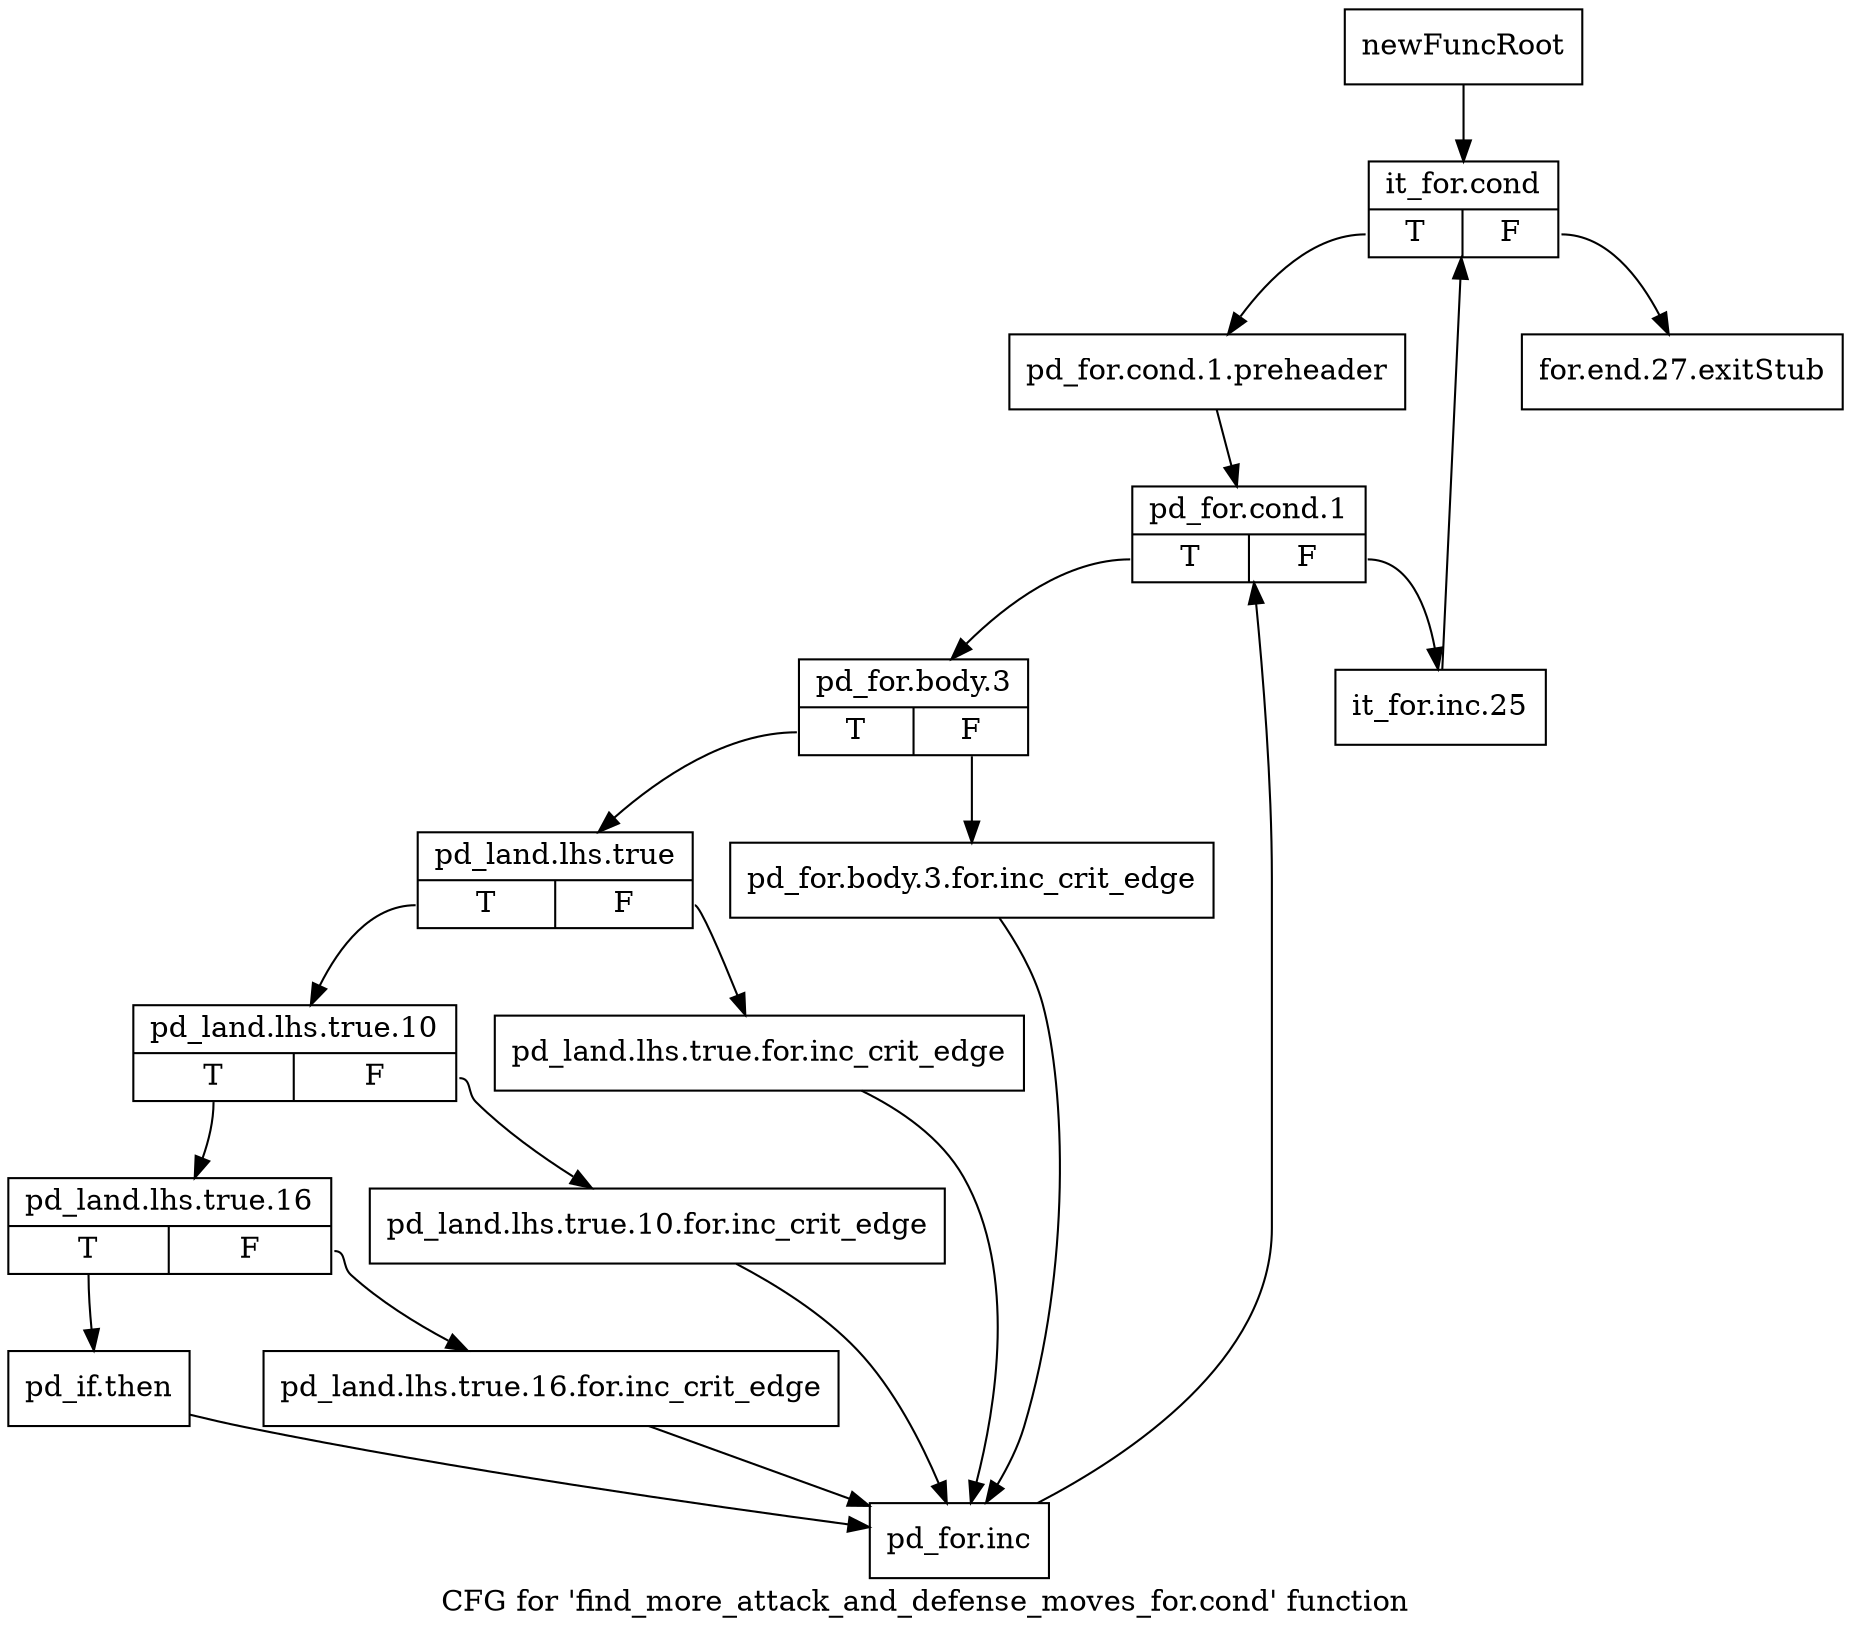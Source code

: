 digraph "CFG for 'find_more_attack_and_defense_moves_for.cond' function" {
	label="CFG for 'find_more_attack_and_defense_moves_for.cond' function";

	Node0x45cf190 [shape=record,label="{newFuncRoot}"];
	Node0x45cf190 -> Node0x45c21b0;
	Node0x45cf1e0 [shape=record,label="{for.end.27.exitStub}"];
	Node0x45c21b0 [shape=record,label="{it_for.cond|{<s0>T|<s1>F}}"];
	Node0x45c21b0:s0 -> Node0x45c2200;
	Node0x45c21b0:s1 -> Node0x45cf1e0;
	Node0x45c2200 [shape=record,label="{pd_for.cond.1.preheader}"];
	Node0x45c2200 -> Node0x45c2250;
	Node0x45c2250 [shape=record,label="{pd_for.cond.1|{<s0>T|<s1>F}}"];
	Node0x45c2250:s0 -> Node0x45c22f0;
	Node0x45c2250:s1 -> Node0x45c22a0;
	Node0x45c22a0 [shape=record,label="{it_for.inc.25}"];
	Node0x45c22a0 -> Node0x45c21b0;
	Node0x45c22f0 [shape=record,label="{pd_for.body.3|{<s0>T|<s1>F}}"];
	Node0x45c22f0:s0 -> Node0x45c2390;
	Node0x45c22f0:s1 -> Node0x45c2340;
	Node0x45c2340 [shape=record,label="{pd_for.body.3.for.inc_crit_edge}"];
	Node0x45c2340 -> Node0x45d1620;
	Node0x45c2390 [shape=record,label="{pd_land.lhs.true|{<s0>T|<s1>F}}"];
	Node0x45c2390:s0 -> Node0x45d1490;
	Node0x45c2390:s1 -> Node0x45c23e0;
	Node0x45c23e0 [shape=record,label="{pd_land.lhs.true.for.inc_crit_edge}"];
	Node0x45c23e0 -> Node0x45d1620;
	Node0x45d1490 [shape=record,label="{pd_land.lhs.true.10|{<s0>T|<s1>F}}"];
	Node0x45d1490:s0 -> Node0x45d1530;
	Node0x45d1490:s1 -> Node0x45d14e0;
	Node0x45d14e0 [shape=record,label="{pd_land.lhs.true.10.for.inc_crit_edge}"];
	Node0x45d14e0 -> Node0x45d1620;
	Node0x45d1530 [shape=record,label="{pd_land.lhs.true.16|{<s0>T|<s1>F}}"];
	Node0x45d1530:s0 -> Node0x45d15d0;
	Node0x45d1530:s1 -> Node0x45d1580;
	Node0x45d1580 [shape=record,label="{pd_land.lhs.true.16.for.inc_crit_edge}"];
	Node0x45d1580 -> Node0x45d1620;
	Node0x45d15d0 [shape=record,label="{pd_if.then}"];
	Node0x45d15d0 -> Node0x45d1620;
	Node0x45d1620 [shape=record,label="{pd_for.inc}"];
	Node0x45d1620 -> Node0x45c2250;
}
